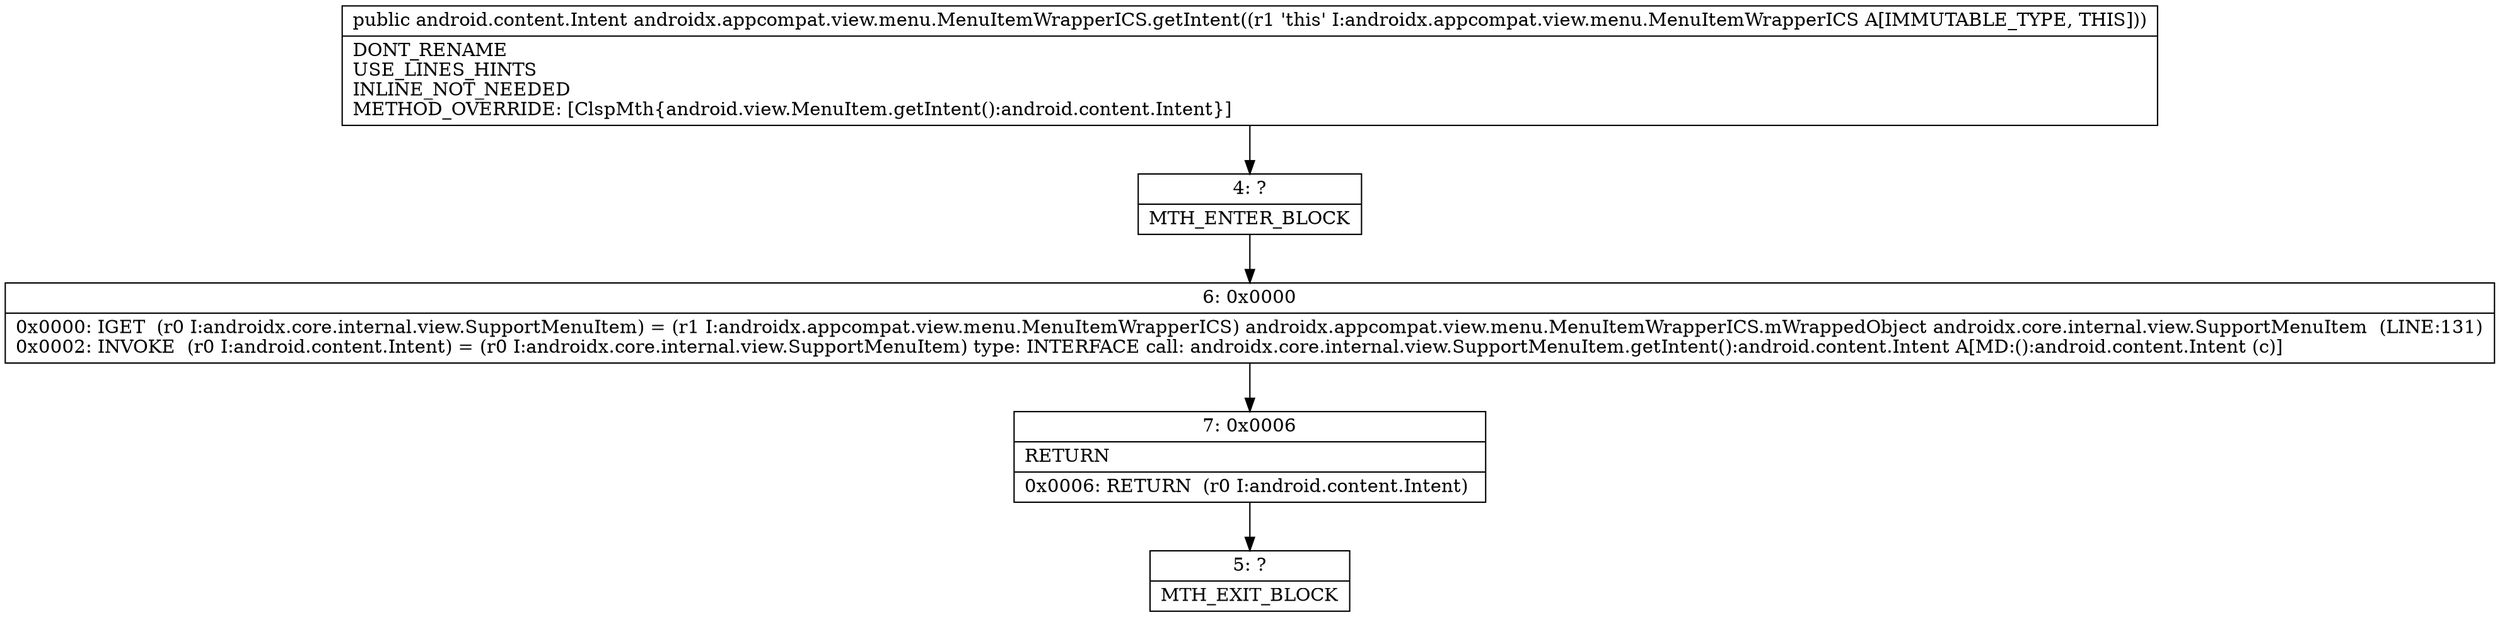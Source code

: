 digraph "CFG forandroidx.appcompat.view.menu.MenuItemWrapperICS.getIntent()Landroid\/content\/Intent;" {
Node_4 [shape=record,label="{4\:\ ?|MTH_ENTER_BLOCK\l}"];
Node_6 [shape=record,label="{6\:\ 0x0000|0x0000: IGET  (r0 I:androidx.core.internal.view.SupportMenuItem) = (r1 I:androidx.appcompat.view.menu.MenuItemWrapperICS) androidx.appcompat.view.menu.MenuItemWrapperICS.mWrappedObject androidx.core.internal.view.SupportMenuItem  (LINE:131)\l0x0002: INVOKE  (r0 I:android.content.Intent) = (r0 I:androidx.core.internal.view.SupportMenuItem) type: INTERFACE call: androidx.core.internal.view.SupportMenuItem.getIntent():android.content.Intent A[MD:():android.content.Intent (c)]\l}"];
Node_7 [shape=record,label="{7\:\ 0x0006|RETURN\l|0x0006: RETURN  (r0 I:android.content.Intent) \l}"];
Node_5 [shape=record,label="{5\:\ ?|MTH_EXIT_BLOCK\l}"];
MethodNode[shape=record,label="{public android.content.Intent androidx.appcompat.view.menu.MenuItemWrapperICS.getIntent((r1 'this' I:androidx.appcompat.view.menu.MenuItemWrapperICS A[IMMUTABLE_TYPE, THIS]))  | DONT_RENAME\lUSE_LINES_HINTS\lINLINE_NOT_NEEDED\lMETHOD_OVERRIDE: [ClspMth\{android.view.MenuItem.getIntent():android.content.Intent\}]\l}"];
MethodNode -> Node_4;Node_4 -> Node_6;
Node_6 -> Node_7;
Node_7 -> Node_5;
}

